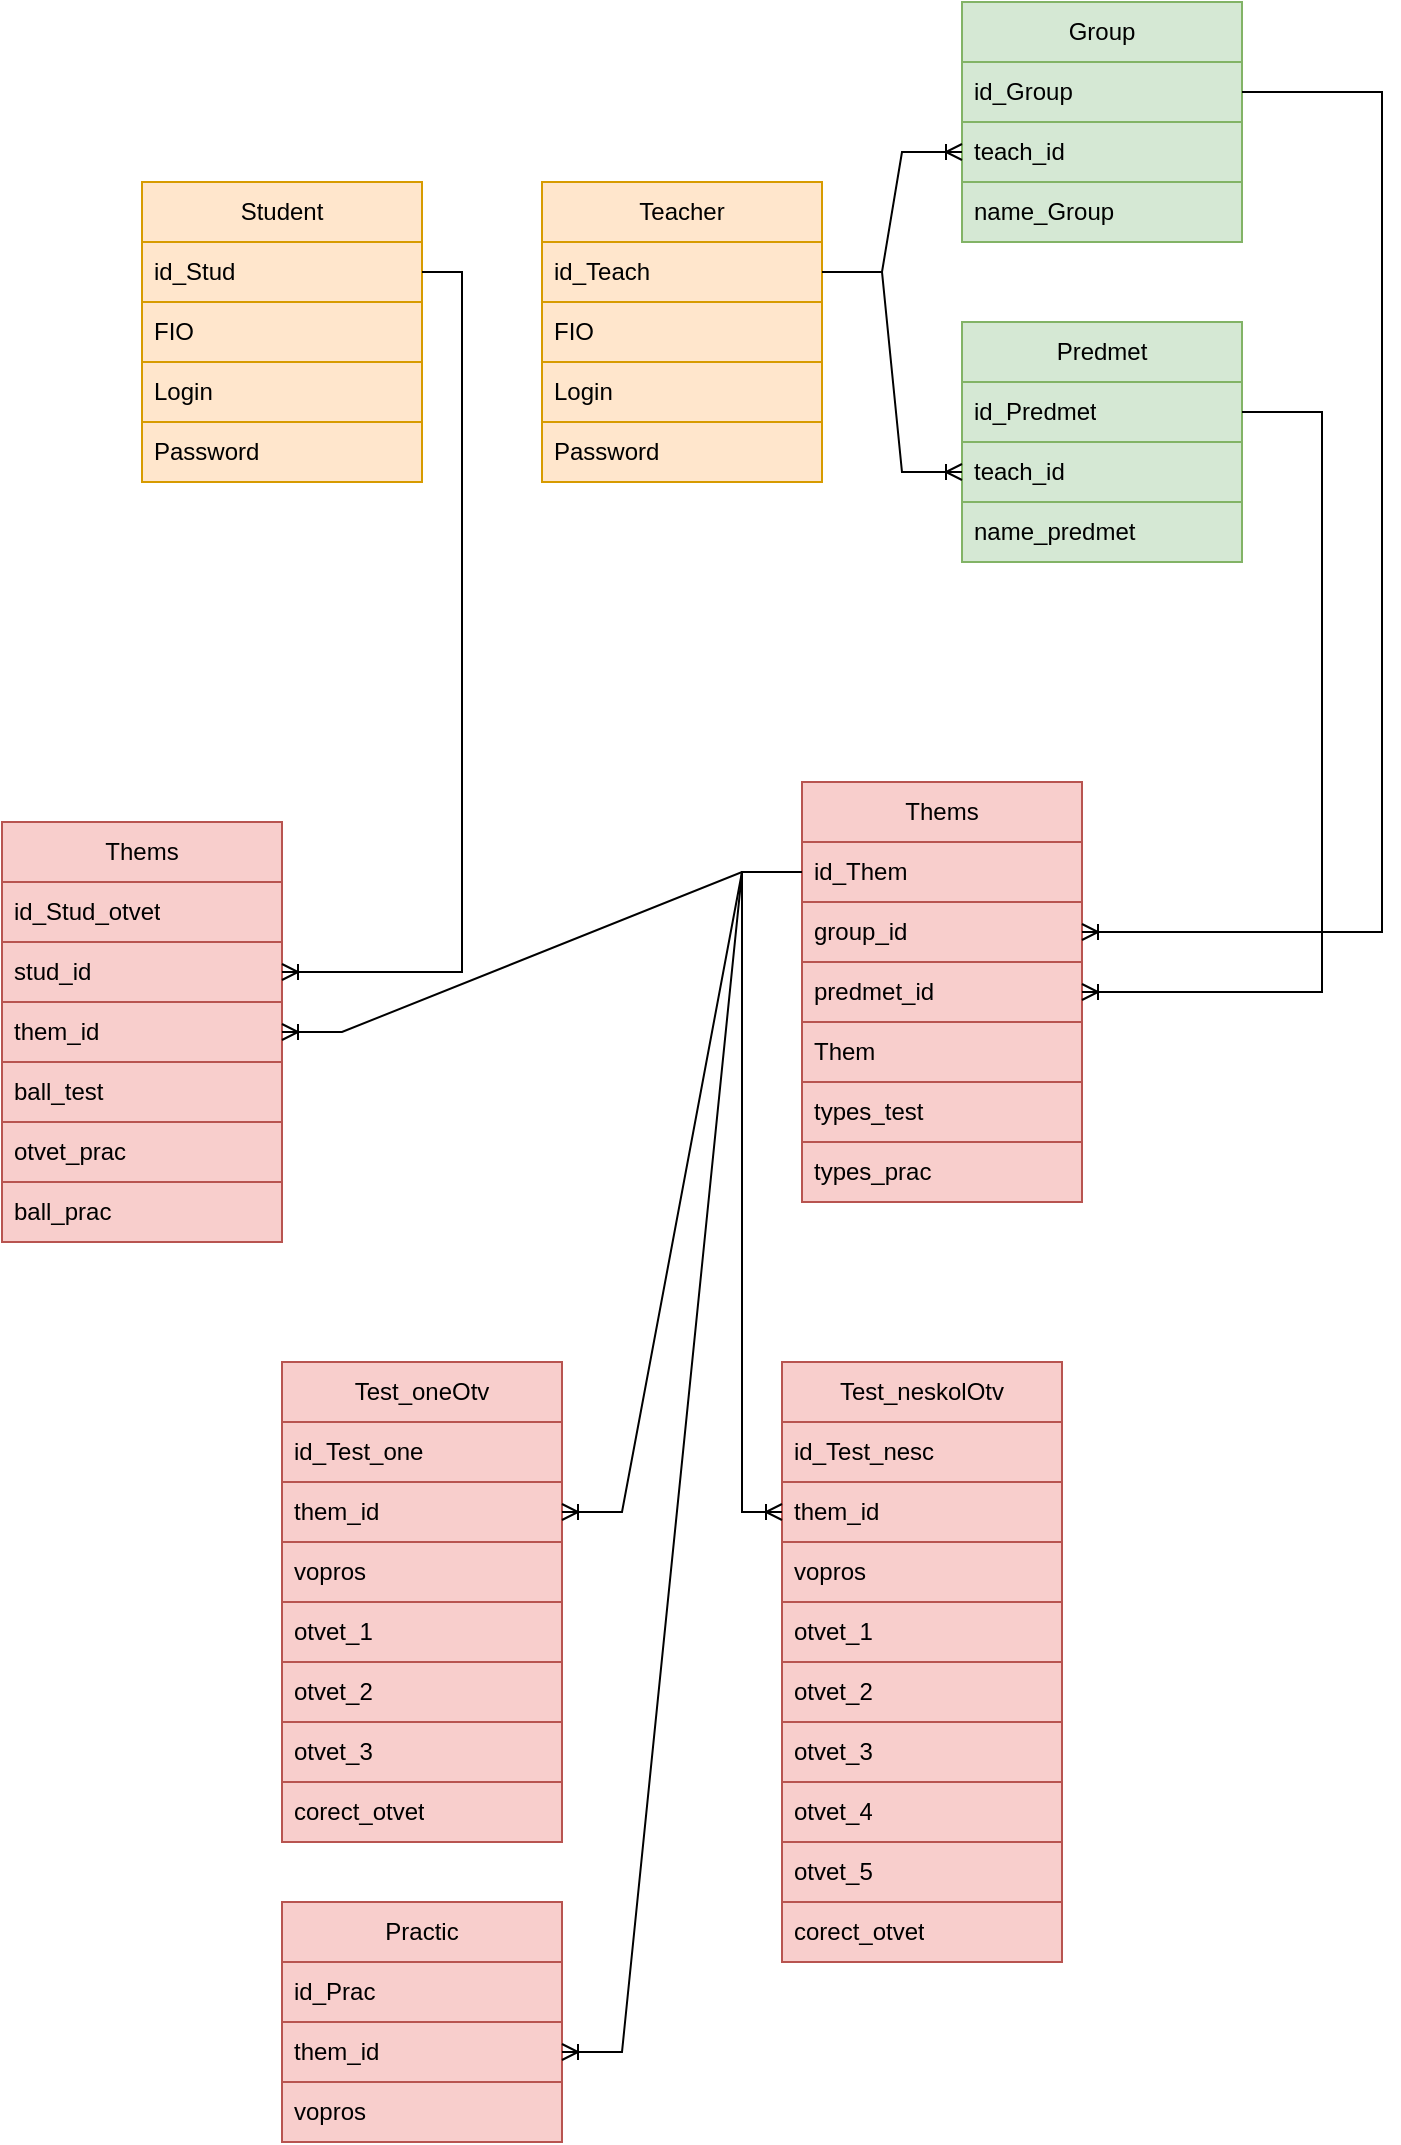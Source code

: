 <mxfile version="24.8.3">
  <diagram id="C5RBs43oDa-KdzZeNtuy" name="Page-1">
    <mxGraphModel dx="1393" dy="796" grid="1" gridSize="10" guides="1" tooltips="1" connect="1" arrows="1" fold="1" page="1" pageScale="1" pageWidth="827" pageHeight="1169" math="0" shadow="0">
      <root>
        <mxCell id="WIyWlLk6GJQsqaUBKTNV-0" />
        <mxCell id="WIyWlLk6GJQsqaUBKTNV-1" parent="WIyWlLk6GJQsqaUBKTNV-0" />
        <mxCell id="NBWH7fK474pATnl4PMJu-0" value="Student" style="swimlane;fontStyle=0;childLayout=stackLayout;horizontal=1;startSize=30;horizontalStack=0;resizeParent=1;resizeParentMax=0;resizeLast=0;collapsible=1;marginBottom=0;whiteSpace=wrap;html=1;fillColor=#ffe6cc;strokeColor=#d79b00;" vertex="1" parent="WIyWlLk6GJQsqaUBKTNV-1">
          <mxGeometry x="80" y="250" width="140" height="150" as="geometry">
            <mxRectangle x="270" y="220" width="80" height="30" as="alternateBounds" />
          </mxGeometry>
        </mxCell>
        <mxCell id="NBWH7fK474pATnl4PMJu-1" value="id_Stud" style="text;strokeColor=#d79b00;fillColor=#ffe6cc;align=left;verticalAlign=middle;spacingLeft=4;spacingRight=4;overflow=hidden;points=[[0,0.5],[1,0.5]];portConstraint=eastwest;rotatable=0;whiteSpace=wrap;html=1;" vertex="1" parent="NBWH7fK474pATnl4PMJu-0">
          <mxGeometry y="30" width="140" height="30" as="geometry" />
        </mxCell>
        <mxCell id="NBWH7fK474pATnl4PMJu-2" value="FIO" style="text;strokeColor=#d79b00;fillColor=#ffe6cc;align=left;verticalAlign=middle;spacingLeft=4;spacingRight=4;overflow=hidden;points=[[0,0.5],[1,0.5]];portConstraint=eastwest;rotatable=0;whiteSpace=wrap;html=1;" vertex="1" parent="NBWH7fK474pATnl4PMJu-0">
          <mxGeometry y="60" width="140" height="30" as="geometry" />
        </mxCell>
        <mxCell id="NBWH7fK474pATnl4PMJu-5" value="Login" style="text;strokeColor=#d79b00;fillColor=#ffe6cc;align=left;verticalAlign=middle;spacingLeft=4;spacingRight=4;overflow=hidden;points=[[0,0.5],[1,0.5]];portConstraint=eastwest;rotatable=0;whiteSpace=wrap;html=1;" vertex="1" parent="NBWH7fK474pATnl4PMJu-0">
          <mxGeometry y="90" width="140" height="30" as="geometry" />
        </mxCell>
        <mxCell id="NBWH7fK474pATnl4PMJu-6" value="Password" style="text;strokeColor=#d79b00;fillColor=#ffe6cc;align=left;verticalAlign=middle;spacingLeft=4;spacingRight=4;overflow=hidden;points=[[0,0.5],[1,0.5]];portConstraint=eastwest;rotatable=0;whiteSpace=wrap;html=1;" vertex="1" parent="NBWH7fK474pATnl4PMJu-0">
          <mxGeometry y="120" width="140" height="30" as="geometry" />
        </mxCell>
        <mxCell id="NBWH7fK474pATnl4PMJu-8" value="Teacher" style="swimlane;fontStyle=0;childLayout=stackLayout;horizontal=1;startSize=30;horizontalStack=0;resizeParent=1;resizeParentMax=0;resizeLast=0;collapsible=1;marginBottom=0;whiteSpace=wrap;html=1;fillColor=#ffe6cc;strokeColor=#d79b00;" vertex="1" parent="WIyWlLk6GJQsqaUBKTNV-1">
          <mxGeometry x="280" y="250" width="140" height="150" as="geometry">
            <mxRectangle x="270" y="220" width="80" height="30" as="alternateBounds" />
          </mxGeometry>
        </mxCell>
        <mxCell id="NBWH7fK474pATnl4PMJu-9" value="id_Teach" style="text;strokeColor=#d79b00;fillColor=#ffe6cc;align=left;verticalAlign=middle;spacingLeft=4;spacingRight=4;overflow=hidden;points=[[0,0.5],[1,0.5]];portConstraint=eastwest;rotatable=0;whiteSpace=wrap;html=1;" vertex="1" parent="NBWH7fK474pATnl4PMJu-8">
          <mxGeometry y="30" width="140" height="30" as="geometry" />
        </mxCell>
        <mxCell id="NBWH7fK474pATnl4PMJu-10" value="FIO" style="text;strokeColor=#d79b00;fillColor=#ffe6cc;align=left;verticalAlign=middle;spacingLeft=4;spacingRight=4;overflow=hidden;points=[[0,0.5],[1,0.5]];portConstraint=eastwest;rotatable=0;whiteSpace=wrap;html=1;" vertex="1" parent="NBWH7fK474pATnl4PMJu-8">
          <mxGeometry y="60" width="140" height="30" as="geometry" />
        </mxCell>
        <mxCell id="NBWH7fK474pATnl4PMJu-11" value="Login" style="text;strokeColor=#d79b00;fillColor=#ffe6cc;align=left;verticalAlign=middle;spacingLeft=4;spacingRight=4;overflow=hidden;points=[[0,0.5],[1,0.5]];portConstraint=eastwest;rotatable=0;whiteSpace=wrap;html=1;" vertex="1" parent="NBWH7fK474pATnl4PMJu-8">
          <mxGeometry y="90" width="140" height="30" as="geometry" />
        </mxCell>
        <mxCell id="NBWH7fK474pATnl4PMJu-12" value="Password" style="text;strokeColor=#d79b00;fillColor=#ffe6cc;align=left;verticalAlign=middle;spacingLeft=4;spacingRight=4;overflow=hidden;points=[[0,0.5],[1,0.5]];portConstraint=eastwest;rotatable=0;whiteSpace=wrap;html=1;" vertex="1" parent="NBWH7fK474pATnl4PMJu-8">
          <mxGeometry y="120" width="140" height="30" as="geometry" />
        </mxCell>
        <mxCell id="NBWH7fK474pATnl4PMJu-29" style="edgeStyle=orthogonalEdgeStyle;rounded=0;orthogonalLoop=1;jettySize=auto;html=1;exitX=1;exitY=0.5;exitDx=0;exitDy=0;entryX=1;entryY=0.5;entryDx=0;entryDy=0;" edge="1" parent="NBWH7fK474pATnl4PMJu-8" source="NBWH7fK474pATnl4PMJu-8" target="NBWH7fK474pATnl4PMJu-10">
          <mxGeometry relative="1" as="geometry" />
        </mxCell>
        <mxCell id="NBWH7fK474pATnl4PMJu-13" value="Group" style="swimlane;fontStyle=0;childLayout=stackLayout;horizontal=1;startSize=30;horizontalStack=0;resizeParent=1;resizeParentMax=0;resizeLast=0;collapsible=1;marginBottom=0;whiteSpace=wrap;html=1;fillColor=#d5e8d4;strokeColor=#82b366;" vertex="1" parent="WIyWlLk6GJQsqaUBKTNV-1">
          <mxGeometry x="490" y="160" width="140" height="120" as="geometry">
            <mxRectangle x="270" y="220" width="80" height="30" as="alternateBounds" />
          </mxGeometry>
        </mxCell>
        <mxCell id="NBWH7fK474pATnl4PMJu-14" value="id_Group" style="text;strokeColor=#82b366;fillColor=#d5e8d4;align=left;verticalAlign=middle;spacingLeft=4;spacingRight=4;overflow=hidden;points=[[0,0.5],[1,0.5]];portConstraint=eastwest;rotatable=0;whiteSpace=wrap;html=1;" vertex="1" parent="NBWH7fK474pATnl4PMJu-13">
          <mxGeometry y="30" width="140" height="30" as="geometry" />
        </mxCell>
        <mxCell id="NBWH7fK474pATnl4PMJu-16" value="teach_id" style="text;strokeColor=#82b366;fillColor=#d5e8d4;align=left;verticalAlign=middle;spacingLeft=4;spacingRight=4;overflow=hidden;points=[[0,0.5],[1,0.5]];portConstraint=eastwest;rotatable=0;whiteSpace=wrap;html=1;" vertex="1" parent="NBWH7fK474pATnl4PMJu-13">
          <mxGeometry y="60" width="140" height="30" as="geometry" />
        </mxCell>
        <mxCell id="NBWH7fK474pATnl4PMJu-15" value="name_Group" style="text;strokeColor=#82b366;fillColor=#d5e8d4;align=left;verticalAlign=middle;spacingLeft=4;spacingRight=4;overflow=hidden;points=[[0,0.5],[1,0.5]];portConstraint=eastwest;rotatable=0;whiteSpace=wrap;html=1;" vertex="1" parent="NBWH7fK474pATnl4PMJu-13">
          <mxGeometry y="90" width="140" height="30" as="geometry" />
        </mxCell>
        <mxCell id="NBWH7fK474pATnl4PMJu-20" value="Predmet" style="swimlane;fontStyle=0;childLayout=stackLayout;horizontal=1;startSize=30;horizontalStack=0;resizeParent=1;resizeParentMax=0;resizeLast=0;collapsible=1;marginBottom=0;whiteSpace=wrap;html=1;fillColor=#d5e8d4;strokeColor=#82b366;" vertex="1" parent="WIyWlLk6GJQsqaUBKTNV-1">
          <mxGeometry x="490" y="320" width="140" height="120" as="geometry">
            <mxRectangle x="270" y="220" width="80" height="30" as="alternateBounds" />
          </mxGeometry>
        </mxCell>
        <mxCell id="NBWH7fK474pATnl4PMJu-21" value="id_Predmet" style="text;strokeColor=#82b366;fillColor=#d5e8d4;align=left;verticalAlign=middle;spacingLeft=4;spacingRight=4;overflow=hidden;points=[[0,0.5],[1,0.5]];portConstraint=eastwest;rotatable=0;whiteSpace=wrap;html=1;" vertex="1" parent="NBWH7fK474pATnl4PMJu-20">
          <mxGeometry y="30" width="140" height="30" as="geometry" />
        </mxCell>
        <mxCell id="NBWH7fK474pATnl4PMJu-23" value="teach_id" style="text;strokeColor=#82b366;fillColor=#d5e8d4;align=left;verticalAlign=middle;spacingLeft=4;spacingRight=4;overflow=hidden;points=[[0,0.5],[1,0.5]];portConstraint=eastwest;rotatable=0;whiteSpace=wrap;html=1;" vertex="1" parent="NBWH7fK474pATnl4PMJu-20">
          <mxGeometry y="60" width="140" height="30" as="geometry" />
        </mxCell>
        <mxCell id="NBWH7fK474pATnl4PMJu-22" value="name_predmet" style="text;strokeColor=#82b366;fillColor=#d5e8d4;align=left;verticalAlign=middle;spacingLeft=4;spacingRight=4;overflow=hidden;points=[[0,0.5],[1,0.5]];portConstraint=eastwest;rotatable=0;whiteSpace=wrap;html=1;" vertex="1" parent="NBWH7fK474pATnl4PMJu-20">
          <mxGeometry y="90" width="140" height="30" as="geometry" />
        </mxCell>
        <mxCell id="NBWH7fK474pATnl4PMJu-24" value="Thems" style="swimlane;fontStyle=0;childLayout=stackLayout;horizontal=1;startSize=30;horizontalStack=0;resizeParent=1;resizeParentMax=0;resizeLast=0;collapsible=1;marginBottom=0;whiteSpace=wrap;html=1;fillColor=#f8cecc;strokeColor=#b85450;" vertex="1" parent="WIyWlLk6GJQsqaUBKTNV-1">
          <mxGeometry x="410" y="550" width="140" height="210" as="geometry" />
        </mxCell>
        <mxCell id="NBWH7fK474pATnl4PMJu-25" value="id_Them" style="text;strokeColor=#b85450;fillColor=#f8cecc;align=left;verticalAlign=middle;spacingLeft=4;spacingRight=4;overflow=hidden;points=[[0,0.5],[1,0.5]];portConstraint=eastwest;rotatable=0;whiteSpace=wrap;html=1;" vertex="1" parent="NBWH7fK474pATnl4PMJu-24">
          <mxGeometry y="30" width="140" height="30" as="geometry" />
        </mxCell>
        <mxCell id="NBWH7fK474pATnl4PMJu-30" value="group_id" style="text;strokeColor=#b85450;fillColor=#f8cecc;align=left;verticalAlign=middle;spacingLeft=4;spacingRight=4;overflow=hidden;points=[[0,0.5],[1,0.5]];portConstraint=eastwest;rotatable=0;whiteSpace=wrap;html=1;" vertex="1" parent="NBWH7fK474pATnl4PMJu-24">
          <mxGeometry y="60" width="140" height="30" as="geometry" />
        </mxCell>
        <mxCell id="NBWH7fK474pATnl4PMJu-31" value="predmet_id" style="text;strokeColor=#b85450;fillColor=#f8cecc;align=left;verticalAlign=middle;spacingLeft=4;spacingRight=4;overflow=hidden;points=[[0,0.5],[1,0.5]];portConstraint=eastwest;rotatable=0;whiteSpace=wrap;html=1;" vertex="1" parent="NBWH7fK474pATnl4PMJu-24">
          <mxGeometry y="90" width="140" height="30" as="geometry" />
        </mxCell>
        <mxCell id="NBWH7fK474pATnl4PMJu-26" value="Them" style="text;strokeColor=#b85450;fillColor=#f8cecc;align=left;verticalAlign=middle;spacingLeft=4;spacingRight=4;overflow=hidden;points=[[0,0.5],[1,0.5]];portConstraint=eastwest;rotatable=0;whiteSpace=wrap;html=1;" vertex="1" parent="NBWH7fK474pATnl4PMJu-24">
          <mxGeometry y="120" width="140" height="30" as="geometry" />
        </mxCell>
        <mxCell id="NBWH7fK474pATnl4PMJu-28" value="types_test" style="text;strokeColor=#b85450;fillColor=#f8cecc;align=left;verticalAlign=middle;spacingLeft=4;spacingRight=4;overflow=hidden;points=[[0,0.5],[1,0.5]];portConstraint=eastwest;rotatable=0;whiteSpace=wrap;html=1;" vertex="1" parent="NBWH7fK474pATnl4PMJu-24">
          <mxGeometry y="150" width="140" height="30" as="geometry" />
        </mxCell>
        <mxCell id="NBWH7fK474pATnl4PMJu-27" value="types_prac" style="text;strokeColor=#b85450;fillColor=#f8cecc;align=left;verticalAlign=middle;spacingLeft=4;spacingRight=4;overflow=hidden;points=[[0,0.5],[1,0.5]];portConstraint=eastwest;rotatable=0;whiteSpace=wrap;html=1;" vertex="1" parent="NBWH7fK474pATnl4PMJu-24">
          <mxGeometry y="180" width="140" height="30" as="geometry" />
        </mxCell>
        <mxCell id="NBWH7fK474pATnl4PMJu-32" value="Test_neskolOtv" style="swimlane;fontStyle=0;childLayout=stackLayout;horizontal=1;startSize=30;horizontalStack=0;resizeParent=1;resizeParentMax=0;resizeLast=0;collapsible=1;marginBottom=0;whiteSpace=wrap;html=1;fillColor=#f8cecc;strokeColor=#b85450;" vertex="1" parent="WIyWlLk6GJQsqaUBKTNV-1">
          <mxGeometry x="400" y="840" width="140" height="300" as="geometry" />
        </mxCell>
        <mxCell id="NBWH7fK474pATnl4PMJu-33" value="id_Test_nesc" style="text;strokeColor=#b85450;fillColor=#f8cecc;align=left;verticalAlign=middle;spacingLeft=4;spacingRight=4;overflow=hidden;points=[[0,0.5],[1,0.5]];portConstraint=eastwest;rotatable=0;whiteSpace=wrap;html=1;" vertex="1" parent="NBWH7fK474pATnl4PMJu-32">
          <mxGeometry y="30" width="140" height="30" as="geometry" />
        </mxCell>
        <mxCell id="NBWH7fK474pATnl4PMJu-34" value="them_id" style="text;strokeColor=#b85450;fillColor=#f8cecc;align=left;verticalAlign=middle;spacingLeft=4;spacingRight=4;overflow=hidden;points=[[0,0.5],[1,0.5]];portConstraint=eastwest;rotatable=0;whiteSpace=wrap;html=1;" vertex="1" parent="NBWH7fK474pATnl4PMJu-32">
          <mxGeometry y="60" width="140" height="30" as="geometry" />
        </mxCell>
        <mxCell id="NBWH7fK474pATnl4PMJu-35" value="vopros" style="text;strokeColor=#b85450;fillColor=#f8cecc;align=left;verticalAlign=middle;spacingLeft=4;spacingRight=4;overflow=hidden;points=[[0,0.5],[1,0.5]];portConstraint=eastwest;rotatable=0;whiteSpace=wrap;html=1;" vertex="1" parent="NBWH7fK474pATnl4PMJu-32">
          <mxGeometry y="90" width="140" height="30" as="geometry" />
        </mxCell>
        <mxCell id="NBWH7fK474pATnl4PMJu-36" value="otvet_1" style="text;strokeColor=#b85450;fillColor=#f8cecc;align=left;verticalAlign=middle;spacingLeft=4;spacingRight=4;overflow=hidden;points=[[0,0.5],[1,0.5]];portConstraint=eastwest;rotatable=0;whiteSpace=wrap;html=1;" vertex="1" parent="NBWH7fK474pATnl4PMJu-32">
          <mxGeometry y="120" width="140" height="30" as="geometry" />
        </mxCell>
        <mxCell id="NBWH7fK474pATnl4PMJu-37" value="otvet_2" style="text;strokeColor=#b85450;fillColor=#f8cecc;align=left;verticalAlign=middle;spacingLeft=4;spacingRight=4;overflow=hidden;points=[[0,0.5],[1,0.5]];portConstraint=eastwest;rotatable=0;whiteSpace=wrap;html=1;" vertex="1" parent="NBWH7fK474pATnl4PMJu-32">
          <mxGeometry y="150" width="140" height="30" as="geometry" />
        </mxCell>
        <mxCell id="NBWH7fK474pATnl4PMJu-61" value="otvet_3" style="text;strokeColor=#b85450;fillColor=#f8cecc;align=left;verticalAlign=middle;spacingLeft=4;spacingRight=4;overflow=hidden;points=[[0,0.5],[1,0.5]];portConstraint=eastwest;rotatable=0;whiteSpace=wrap;html=1;" vertex="1" parent="NBWH7fK474pATnl4PMJu-32">
          <mxGeometry y="180" width="140" height="30" as="geometry" />
        </mxCell>
        <mxCell id="NBWH7fK474pATnl4PMJu-62" value="otvet_4" style="text;strokeColor=#b85450;fillColor=#f8cecc;align=left;verticalAlign=middle;spacingLeft=4;spacingRight=4;overflow=hidden;points=[[0,0.5],[1,0.5]];portConstraint=eastwest;rotatable=0;whiteSpace=wrap;html=1;" vertex="1" parent="NBWH7fK474pATnl4PMJu-32">
          <mxGeometry y="210" width="140" height="30" as="geometry" />
        </mxCell>
        <mxCell id="NBWH7fK474pATnl4PMJu-63" value="otvet_5" style="text;strokeColor=#b85450;fillColor=#f8cecc;align=left;verticalAlign=middle;spacingLeft=4;spacingRight=4;overflow=hidden;points=[[0,0.5],[1,0.5]];portConstraint=eastwest;rotatable=0;whiteSpace=wrap;html=1;" vertex="1" parent="NBWH7fK474pATnl4PMJu-32">
          <mxGeometry y="240" width="140" height="30" as="geometry" />
        </mxCell>
        <mxCell id="NBWH7fK474pATnl4PMJu-38" value="corect_otvet" style="text;strokeColor=#b85450;fillColor=#f8cecc;align=left;verticalAlign=middle;spacingLeft=4;spacingRight=4;overflow=hidden;points=[[0,0.5],[1,0.5]];portConstraint=eastwest;rotatable=0;whiteSpace=wrap;html=1;" vertex="1" parent="NBWH7fK474pATnl4PMJu-32">
          <mxGeometry y="270" width="140" height="30" as="geometry" />
        </mxCell>
        <mxCell id="NBWH7fK474pATnl4PMJu-39" value="Test_oneOtv" style="swimlane;fontStyle=0;childLayout=stackLayout;horizontal=1;startSize=30;horizontalStack=0;resizeParent=1;resizeParentMax=0;resizeLast=0;collapsible=1;marginBottom=0;whiteSpace=wrap;html=1;fillColor=#f8cecc;strokeColor=#b85450;" vertex="1" parent="WIyWlLk6GJQsqaUBKTNV-1">
          <mxGeometry x="150" y="840" width="140" height="240" as="geometry" />
        </mxCell>
        <mxCell id="NBWH7fK474pATnl4PMJu-40" value="id_Test_one" style="text;strokeColor=#b85450;fillColor=#f8cecc;align=left;verticalAlign=middle;spacingLeft=4;spacingRight=4;overflow=hidden;points=[[0,0.5],[1,0.5]];portConstraint=eastwest;rotatable=0;whiteSpace=wrap;html=1;" vertex="1" parent="NBWH7fK474pATnl4PMJu-39">
          <mxGeometry y="30" width="140" height="30" as="geometry" />
        </mxCell>
        <mxCell id="NBWH7fK474pATnl4PMJu-41" value="them_id" style="text;strokeColor=#b85450;fillColor=#f8cecc;align=left;verticalAlign=middle;spacingLeft=4;spacingRight=4;overflow=hidden;points=[[0,0.5],[1,0.5]];portConstraint=eastwest;rotatable=0;whiteSpace=wrap;html=1;" vertex="1" parent="NBWH7fK474pATnl4PMJu-39">
          <mxGeometry y="60" width="140" height="30" as="geometry" />
        </mxCell>
        <mxCell id="NBWH7fK474pATnl4PMJu-42" value="vopros" style="text;strokeColor=#b85450;fillColor=#f8cecc;align=left;verticalAlign=middle;spacingLeft=4;spacingRight=4;overflow=hidden;points=[[0,0.5],[1,0.5]];portConstraint=eastwest;rotatable=0;whiteSpace=wrap;html=1;" vertex="1" parent="NBWH7fK474pATnl4PMJu-39">
          <mxGeometry y="90" width="140" height="30" as="geometry" />
        </mxCell>
        <mxCell id="NBWH7fK474pATnl4PMJu-43" value="otvet_1" style="text;strokeColor=#b85450;fillColor=#f8cecc;align=left;verticalAlign=middle;spacingLeft=4;spacingRight=4;overflow=hidden;points=[[0,0.5],[1,0.5]];portConstraint=eastwest;rotatable=0;whiteSpace=wrap;html=1;" vertex="1" parent="NBWH7fK474pATnl4PMJu-39">
          <mxGeometry y="120" width="140" height="30" as="geometry" />
        </mxCell>
        <mxCell id="NBWH7fK474pATnl4PMJu-44" value="otvet_2" style="text;strokeColor=#b85450;fillColor=#f8cecc;align=left;verticalAlign=middle;spacingLeft=4;spacingRight=4;overflow=hidden;points=[[0,0.5],[1,0.5]];portConstraint=eastwest;rotatable=0;whiteSpace=wrap;html=1;" vertex="1" parent="NBWH7fK474pATnl4PMJu-39">
          <mxGeometry y="150" width="140" height="30" as="geometry" />
        </mxCell>
        <mxCell id="NBWH7fK474pATnl4PMJu-45" value="otvet_3" style="text;strokeColor=#b85450;fillColor=#f8cecc;align=left;verticalAlign=middle;spacingLeft=4;spacingRight=4;overflow=hidden;points=[[0,0.5],[1,0.5]];portConstraint=eastwest;rotatable=0;whiteSpace=wrap;html=1;" vertex="1" parent="NBWH7fK474pATnl4PMJu-39">
          <mxGeometry y="180" width="140" height="30" as="geometry" />
        </mxCell>
        <mxCell id="NBWH7fK474pATnl4PMJu-60" value="corect_otvet" style="text;strokeColor=#b85450;fillColor=#f8cecc;align=left;verticalAlign=middle;spacingLeft=4;spacingRight=4;overflow=hidden;points=[[0,0.5],[1,0.5]];portConstraint=eastwest;rotatable=0;whiteSpace=wrap;html=1;" vertex="1" parent="NBWH7fK474pATnl4PMJu-39">
          <mxGeometry y="210" width="140" height="30" as="geometry" />
        </mxCell>
        <mxCell id="NBWH7fK474pATnl4PMJu-46" value="Practic" style="swimlane;fontStyle=0;childLayout=stackLayout;horizontal=1;startSize=30;horizontalStack=0;resizeParent=1;resizeParentMax=0;resizeLast=0;collapsible=1;marginBottom=0;whiteSpace=wrap;html=1;fillColor=#f8cecc;strokeColor=#b85450;" vertex="1" parent="WIyWlLk6GJQsqaUBKTNV-1">
          <mxGeometry x="150" y="1110" width="140" height="120" as="geometry" />
        </mxCell>
        <mxCell id="NBWH7fK474pATnl4PMJu-47" value="id_Prac" style="text;strokeColor=#b85450;fillColor=#f8cecc;align=left;verticalAlign=middle;spacingLeft=4;spacingRight=4;overflow=hidden;points=[[0,0.5],[1,0.5]];portConstraint=eastwest;rotatable=0;whiteSpace=wrap;html=1;" vertex="1" parent="NBWH7fK474pATnl4PMJu-46">
          <mxGeometry y="30" width="140" height="30" as="geometry" />
        </mxCell>
        <mxCell id="NBWH7fK474pATnl4PMJu-48" value="them_id" style="text;strokeColor=#b85450;fillColor=#f8cecc;align=left;verticalAlign=middle;spacingLeft=4;spacingRight=4;overflow=hidden;points=[[0,0.5],[1,0.5]];portConstraint=eastwest;rotatable=0;whiteSpace=wrap;html=1;" vertex="1" parent="NBWH7fK474pATnl4PMJu-46">
          <mxGeometry y="60" width="140" height="30" as="geometry" />
        </mxCell>
        <mxCell id="NBWH7fK474pATnl4PMJu-49" value="vopros" style="text;strokeColor=#b85450;fillColor=#f8cecc;align=left;verticalAlign=middle;spacingLeft=4;spacingRight=4;overflow=hidden;points=[[0,0.5],[1,0.5]];portConstraint=eastwest;rotatable=0;whiteSpace=wrap;html=1;" vertex="1" parent="NBWH7fK474pATnl4PMJu-46">
          <mxGeometry y="90" width="140" height="30" as="geometry" />
        </mxCell>
        <mxCell id="NBWH7fK474pATnl4PMJu-53" value="Thems" style="swimlane;fontStyle=0;childLayout=stackLayout;horizontal=1;startSize=30;horizontalStack=0;resizeParent=1;resizeParentMax=0;resizeLast=0;collapsible=1;marginBottom=0;whiteSpace=wrap;html=1;fillColor=#f8cecc;strokeColor=#b85450;" vertex="1" parent="WIyWlLk6GJQsqaUBKTNV-1">
          <mxGeometry x="10" y="570" width="140" height="210" as="geometry" />
        </mxCell>
        <mxCell id="NBWH7fK474pATnl4PMJu-54" value="id_Stud_otvet" style="text;strokeColor=#b85450;fillColor=#f8cecc;align=left;verticalAlign=middle;spacingLeft=4;spacingRight=4;overflow=hidden;points=[[0,0.5],[1,0.5]];portConstraint=eastwest;rotatable=0;whiteSpace=wrap;html=1;" vertex="1" parent="NBWH7fK474pATnl4PMJu-53">
          <mxGeometry y="30" width="140" height="30" as="geometry" />
        </mxCell>
        <mxCell id="NBWH7fK474pATnl4PMJu-55" value="stud_id" style="text;strokeColor=#b85450;fillColor=#f8cecc;align=left;verticalAlign=middle;spacingLeft=4;spacingRight=4;overflow=hidden;points=[[0,0.5],[1,0.5]];portConstraint=eastwest;rotatable=0;whiteSpace=wrap;html=1;" vertex="1" parent="NBWH7fK474pATnl4PMJu-53">
          <mxGeometry y="60" width="140" height="30" as="geometry" />
        </mxCell>
        <mxCell id="NBWH7fK474pATnl4PMJu-56" value="them_id" style="text;strokeColor=#b85450;fillColor=#f8cecc;align=left;verticalAlign=middle;spacingLeft=4;spacingRight=4;overflow=hidden;points=[[0,0.5],[1,0.5]];portConstraint=eastwest;rotatable=0;whiteSpace=wrap;html=1;" vertex="1" parent="NBWH7fK474pATnl4PMJu-53">
          <mxGeometry y="90" width="140" height="30" as="geometry" />
        </mxCell>
        <mxCell id="NBWH7fK474pATnl4PMJu-57" value="ball_test" style="text;strokeColor=#b85450;fillColor=#f8cecc;align=left;verticalAlign=middle;spacingLeft=4;spacingRight=4;overflow=hidden;points=[[0,0.5],[1,0.5]];portConstraint=eastwest;rotatable=0;whiteSpace=wrap;html=1;" vertex="1" parent="NBWH7fK474pATnl4PMJu-53">
          <mxGeometry y="120" width="140" height="30" as="geometry" />
        </mxCell>
        <mxCell id="NBWH7fK474pATnl4PMJu-58" value="otvet_prac" style="text;strokeColor=#b85450;fillColor=#f8cecc;align=left;verticalAlign=middle;spacingLeft=4;spacingRight=4;overflow=hidden;points=[[0,0.5],[1,0.5]];portConstraint=eastwest;rotatable=0;whiteSpace=wrap;html=1;" vertex="1" parent="NBWH7fK474pATnl4PMJu-53">
          <mxGeometry y="150" width="140" height="30" as="geometry" />
        </mxCell>
        <mxCell id="NBWH7fK474pATnl4PMJu-59" value="ball_prac" style="text;strokeColor=#b85450;fillColor=#f8cecc;align=left;verticalAlign=middle;spacingLeft=4;spacingRight=4;overflow=hidden;points=[[0,0.5],[1,0.5]];portConstraint=eastwest;rotatable=0;whiteSpace=wrap;html=1;" vertex="1" parent="NBWH7fK474pATnl4PMJu-53">
          <mxGeometry y="180" width="140" height="30" as="geometry" />
        </mxCell>
        <mxCell id="NBWH7fK474pATnl4PMJu-65" value="" style="edgeStyle=entityRelationEdgeStyle;fontSize=12;html=1;endArrow=ERoneToMany;rounded=0;exitX=1;exitY=0.5;exitDx=0;exitDy=0;entryX=0;entryY=0.5;entryDx=0;entryDy=0;" edge="1" parent="WIyWlLk6GJQsqaUBKTNV-1" source="NBWH7fK474pATnl4PMJu-9" target="NBWH7fK474pATnl4PMJu-16">
          <mxGeometry width="100" height="100" relative="1" as="geometry">
            <mxPoint x="370" y="480" as="sourcePoint" />
            <mxPoint x="470" y="380" as="targetPoint" />
            <Array as="points">
              <mxPoint x="430" y="350" />
              <mxPoint x="420" y="360" />
              <mxPoint x="510" y="418" />
              <mxPoint x="440" y="450" />
              <mxPoint x="420" y="470" />
            </Array>
          </mxGeometry>
        </mxCell>
        <mxCell id="NBWH7fK474pATnl4PMJu-66" value="" style="edgeStyle=entityRelationEdgeStyle;fontSize=12;html=1;endArrow=ERoneToMany;rounded=0;exitX=1;exitY=0.5;exitDx=0;exitDy=0;entryX=0;entryY=0.5;entryDx=0;entryDy=0;" edge="1" parent="WIyWlLk6GJQsqaUBKTNV-1" source="NBWH7fK474pATnl4PMJu-9" target="NBWH7fK474pATnl4PMJu-23">
          <mxGeometry width="100" height="100" relative="1" as="geometry">
            <mxPoint x="370" y="580" as="sourcePoint" />
            <mxPoint x="470" y="480" as="targetPoint" />
          </mxGeometry>
        </mxCell>
        <mxCell id="NBWH7fK474pATnl4PMJu-67" value="" style="edgeStyle=elbowEdgeStyle;fontSize=12;html=1;endArrow=ERoneToMany;rounded=0;exitX=1;exitY=0.5;exitDx=0;exitDy=0;entryX=1;entryY=0.5;entryDx=0;entryDy=0;" edge="1" parent="WIyWlLk6GJQsqaUBKTNV-1" source="NBWH7fK474pATnl4PMJu-21" target="NBWH7fK474pATnl4PMJu-24">
          <mxGeometry width="100" height="100" relative="1" as="geometry">
            <mxPoint x="600" y="570" as="sourcePoint" />
            <mxPoint x="700" y="470" as="targetPoint" />
            <Array as="points">
              <mxPoint x="670" y="520" />
            </Array>
          </mxGeometry>
        </mxCell>
        <mxCell id="NBWH7fK474pATnl4PMJu-68" value="" style="edgeStyle=elbowEdgeStyle;fontSize=12;html=1;endArrow=ERoneToMany;rounded=0;exitX=1;exitY=0.5;exitDx=0;exitDy=0;entryX=1;entryY=0.5;entryDx=0;entryDy=0;" edge="1" parent="WIyWlLk6GJQsqaUBKTNV-1" source="NBWH7fK474pATnl4PMJu-14" target="NBWH7fK474pATnl4PMJu-30">
          <mxGeometry width="100" height="100" relative="1" as="geometry">
            <mxPoint x="750" y="320" as="sourcePoint" />
            <mxPoint x="470" y="700" as="targetPoint" />
            <Array as="points">
              <mxPoint x="700" y="440" />
            </Array>
          </mxGeometry>
        </mxCell>
        <mxCell id="NBWH7fK474pATnl4PMJu-70" value="" style="edgeStyle=elbowEdgeStyle;fontSize=12;html=1;endArrow=ERoneToMany;rounded=0;exitX=0;exitY=0.5;exitDx=0;exitDy=0;entryX=0;entryY=0.25;entryDx=0;entryDy=0;" edge="1" parent="WIyWlLk6GJQsqaUBKTNV-1" source="NBWH7fK474pATnl4PMJu-25" target="NBWH7fK474pATnl4PMJu-32">
          <mxGeometry width="100" height="100" relative="1" as="geometry">
            <mxPoint x="260" y="760" as="sourcePoint" />
            <mxPoint x="360" y="660" as="targetPoint" />
            <Array as="points">
              <mxPoint x="380" y="760" />
            </Array>
          </mxGeometry>
        </mxCell>
        <mxCell id="NBWH7fK474pATnl4PMJu-71" value="" style="edgeStyle=entityRelationEdgeStyle;fontSize=12;html=1;endArrow=ERoneToMany;rounded=0;exitX=0;exitY=0.5;exitDx=0;exitDy=0;entryX=1;entryY=0.5;entryDx=0;entryDy=0;" edge="1" parent="WIyWlLk6GJQsqaUBKTNV-1" source="NBWH7fK474pATnl4PMJu-25" target="NBWH7fK474pATnl4PMJu-53">
          <mxGeometry width="100" height="100" relative="1" as="geometry">
            <mxPoint x="250" y="690" as="sourcePoint" />
            <mxPoint x="350" y="590" as="targetPoint" />
          </mxGeometry>
        </mxCell>
        <mxCell id="NBWH7fK474pATnl4PMJu-72" value="" style="edgeStyle=elbowEdgeStyle;fontSize=12;html=1;endArrow=ERoneToMany;rounded=0;exitX=1;exitY=0.5;exitDx=0;exitDy=0;entryX=1;entryY=0.5;entryDx=0;entryDy=0;" edge="1" parent="WIyWlLk6GJQsqaUBKTNV-1" source="NBWH7fK474pATnl4PMJu-1" target="NBWH7fK474pATnl4PMJu-55">
          <mxGeometry width="100" height="100" relative="1" as="geometry">
            <mxPoint x="170" y="570" as="sourcePoint" />
            <mxPoint x="270" y="470" as="targetPoint" />
            <Array as="points">
              <mxPoint x="240" y="480" />
            </Array>
          </mxGeometry>
        </mxCell>
        <mxCell id="NBWH7fK474pATnl4PMJu-73" value="" style="edgeStyle=entityRelationEdgeStyle;fontSize=12;html=1;endArrow=ERoneToMany;rounded=0;exitX=0;exitY=0.5;exitDx=0;exitDy=0;entryX=1;entryY=0.5;entryDx=0;entryDy=0;" edge="1" parent="WIyWlLk6GJQsqaUBKTNV-1" source="NBWH7fK474pATnl4PMJu-25" target="NBWH7fK474pATnl4PMJu-41">
          <mxGeometry width="100" height="100" relative="1" as="geometry">
            <mxPoint x="250" y="585" as="sourcePoint" />
            <mxPoint x="350" y="485" as="targetPoint" />
          </mxGeometry>
        </mxCell>
        <mxCell id="NBWH7fK474pATnl4PMJu-74" value="" style="edgeStyle=entityRelationEdgeStyle;fontSize=12;html=1;endArrow=ERoneToMany;rounded=0;exitX=0;exitY=0.5;exitDx=0;exitDy=0;entryX=1;entryY=0.5;entryDx=0;entryDy=0;" edge="1" parent="WIyWlLk6GJQsqaUBKTNV-1" source="NBWH7fK474pATnl4PMJu-25" target="NBWH7fK474pATnl4PMJu-48">
          <mxGeometry width="100" height="100" relative="1" as="geometry">
            <mxPoint x="290" y="585" as="sourcePoint" />
            <mxPoint x="390" y="485" as="targetPoint" />
          </mxGeometry>
        </mxCell>
      </root>
    </mxGraphModel>
  </diagram>
</mxfile>
